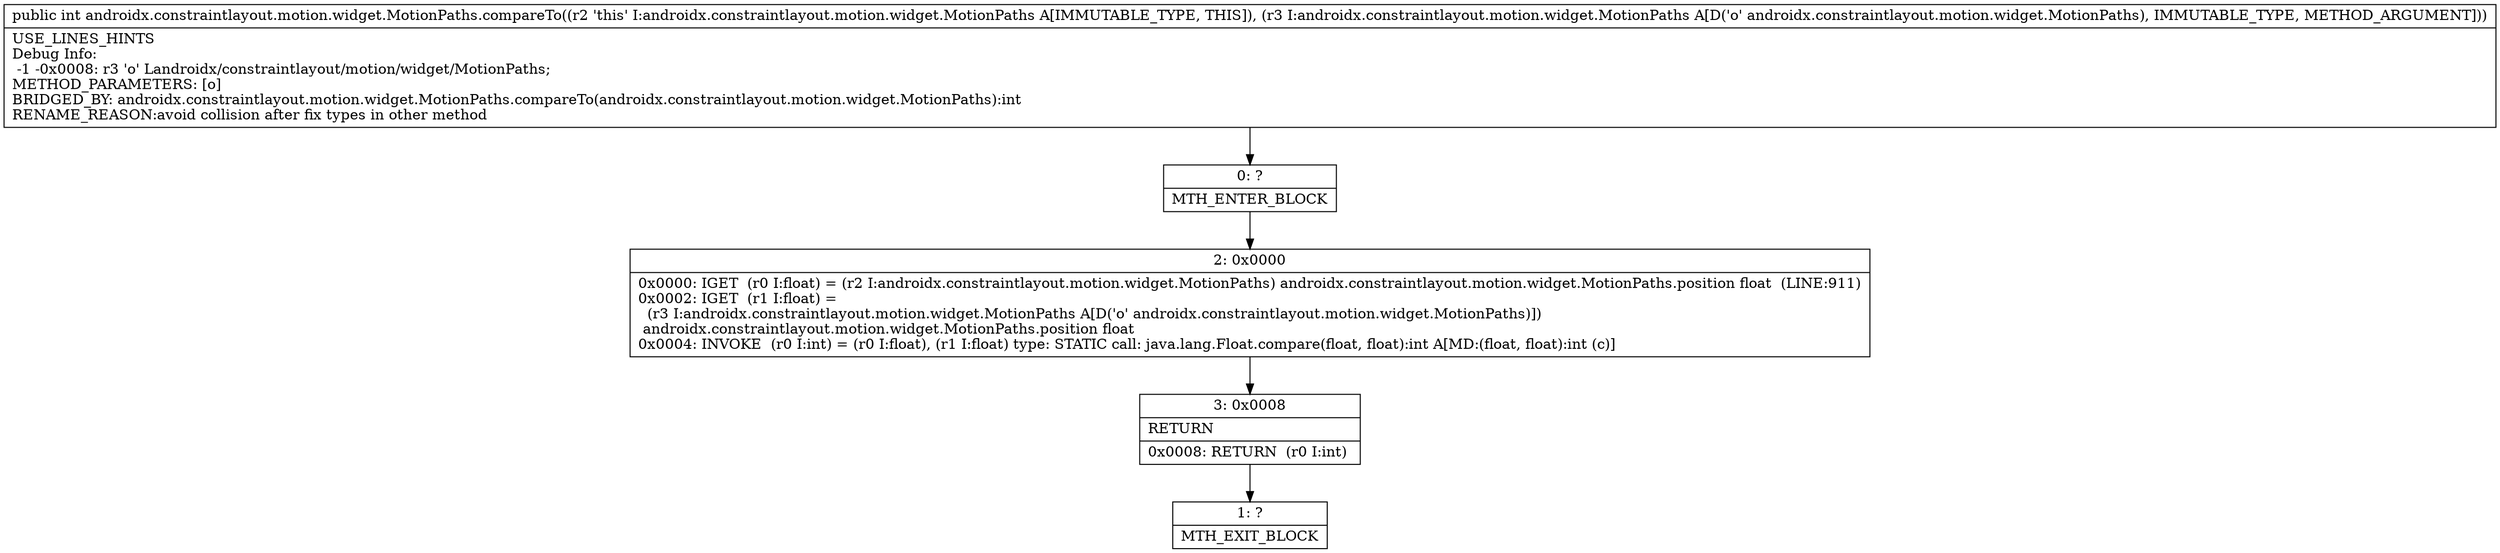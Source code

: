 digraph "CFG forandroidx.constraintlayout.motion.widget.MotionPaths.compareTo(Landroidx\/constraintlayout\/motion\/widget\/MotionPaths;)I" {
Node_0 [shape=record,label="{0\:\ ?|MTH_ENTER_BLOCK\l}"];
Node_2 [shape=record,label="{2\:\ 0x0000|0x0000: IGET  (r0 I:float) = (r2 I:androidx.constraintlayout.motion.widget.MotionPaths) androidx.constraintlayout.motion.widget.MotionPaths.position float  (LINE:911)\l0x0002: IGET  (r1 I:float) = \l  (r3 I:androidx.constraintlayout.motion.widget.MotionPaths A[D('o' androidx.constraintlayout.motion.widget.MotionPaths)])\l androidx.constraintlayout.motion.widget.MotionPaths.position float \l0x0004: INVOKE  (r0 I:int) = (r0 I:float), (r1 I:float) type: STATIC call: java.lang.Float.compare(float, float):int A[MD:(float, float):int (c)]\l}"];
Node_3 [shape=record,label="{3\:\ 0x0008|RETURN\l|0x0008: RETURN  (r0 I:int) \l}"];
Node_1 [shape=record,label="{1\:\ ?|MTH_EXIT_BLOCK\l}"];
MethodNode[shape=record,label="{public int androidx.constraintlayout.motion.widget.MotionPaths.compareTo((r2 'this' I:androidx.constraintlayout.motion.widget.MotionPaths A[IMMUTABLE_TYPE, THIS]), (r3 I:androidx.constraintlayout.motion.widget.MotionPaths A[D('o' androidx.constraintlayout.motion.widget.MotionPaths), IMMUTABLE_TYPE, METHOD_ARGUMENT]))  | USE_LINES_HINTS\lDebug Info:\l  \-1 \-0x0008: r3 'o' Landroidx\/constraintlayout\/motion\/widget\/MotionPaths;\lMETHOD_PARAMETERS: [o]\lBRIDGED_BY: androidx.constraintlayout.motion.widget.MotionPaths.compareTo(androidx.constraintlayout.motion.widget.MotionPaths):int\lRENAME_REASON:avoid collision after fix types in other method\l}"];
MethodNode -> Node_0;Node_0 -> Node_2;
Node_2 -> Node_3;
Node_3 -> Node_1;
}

